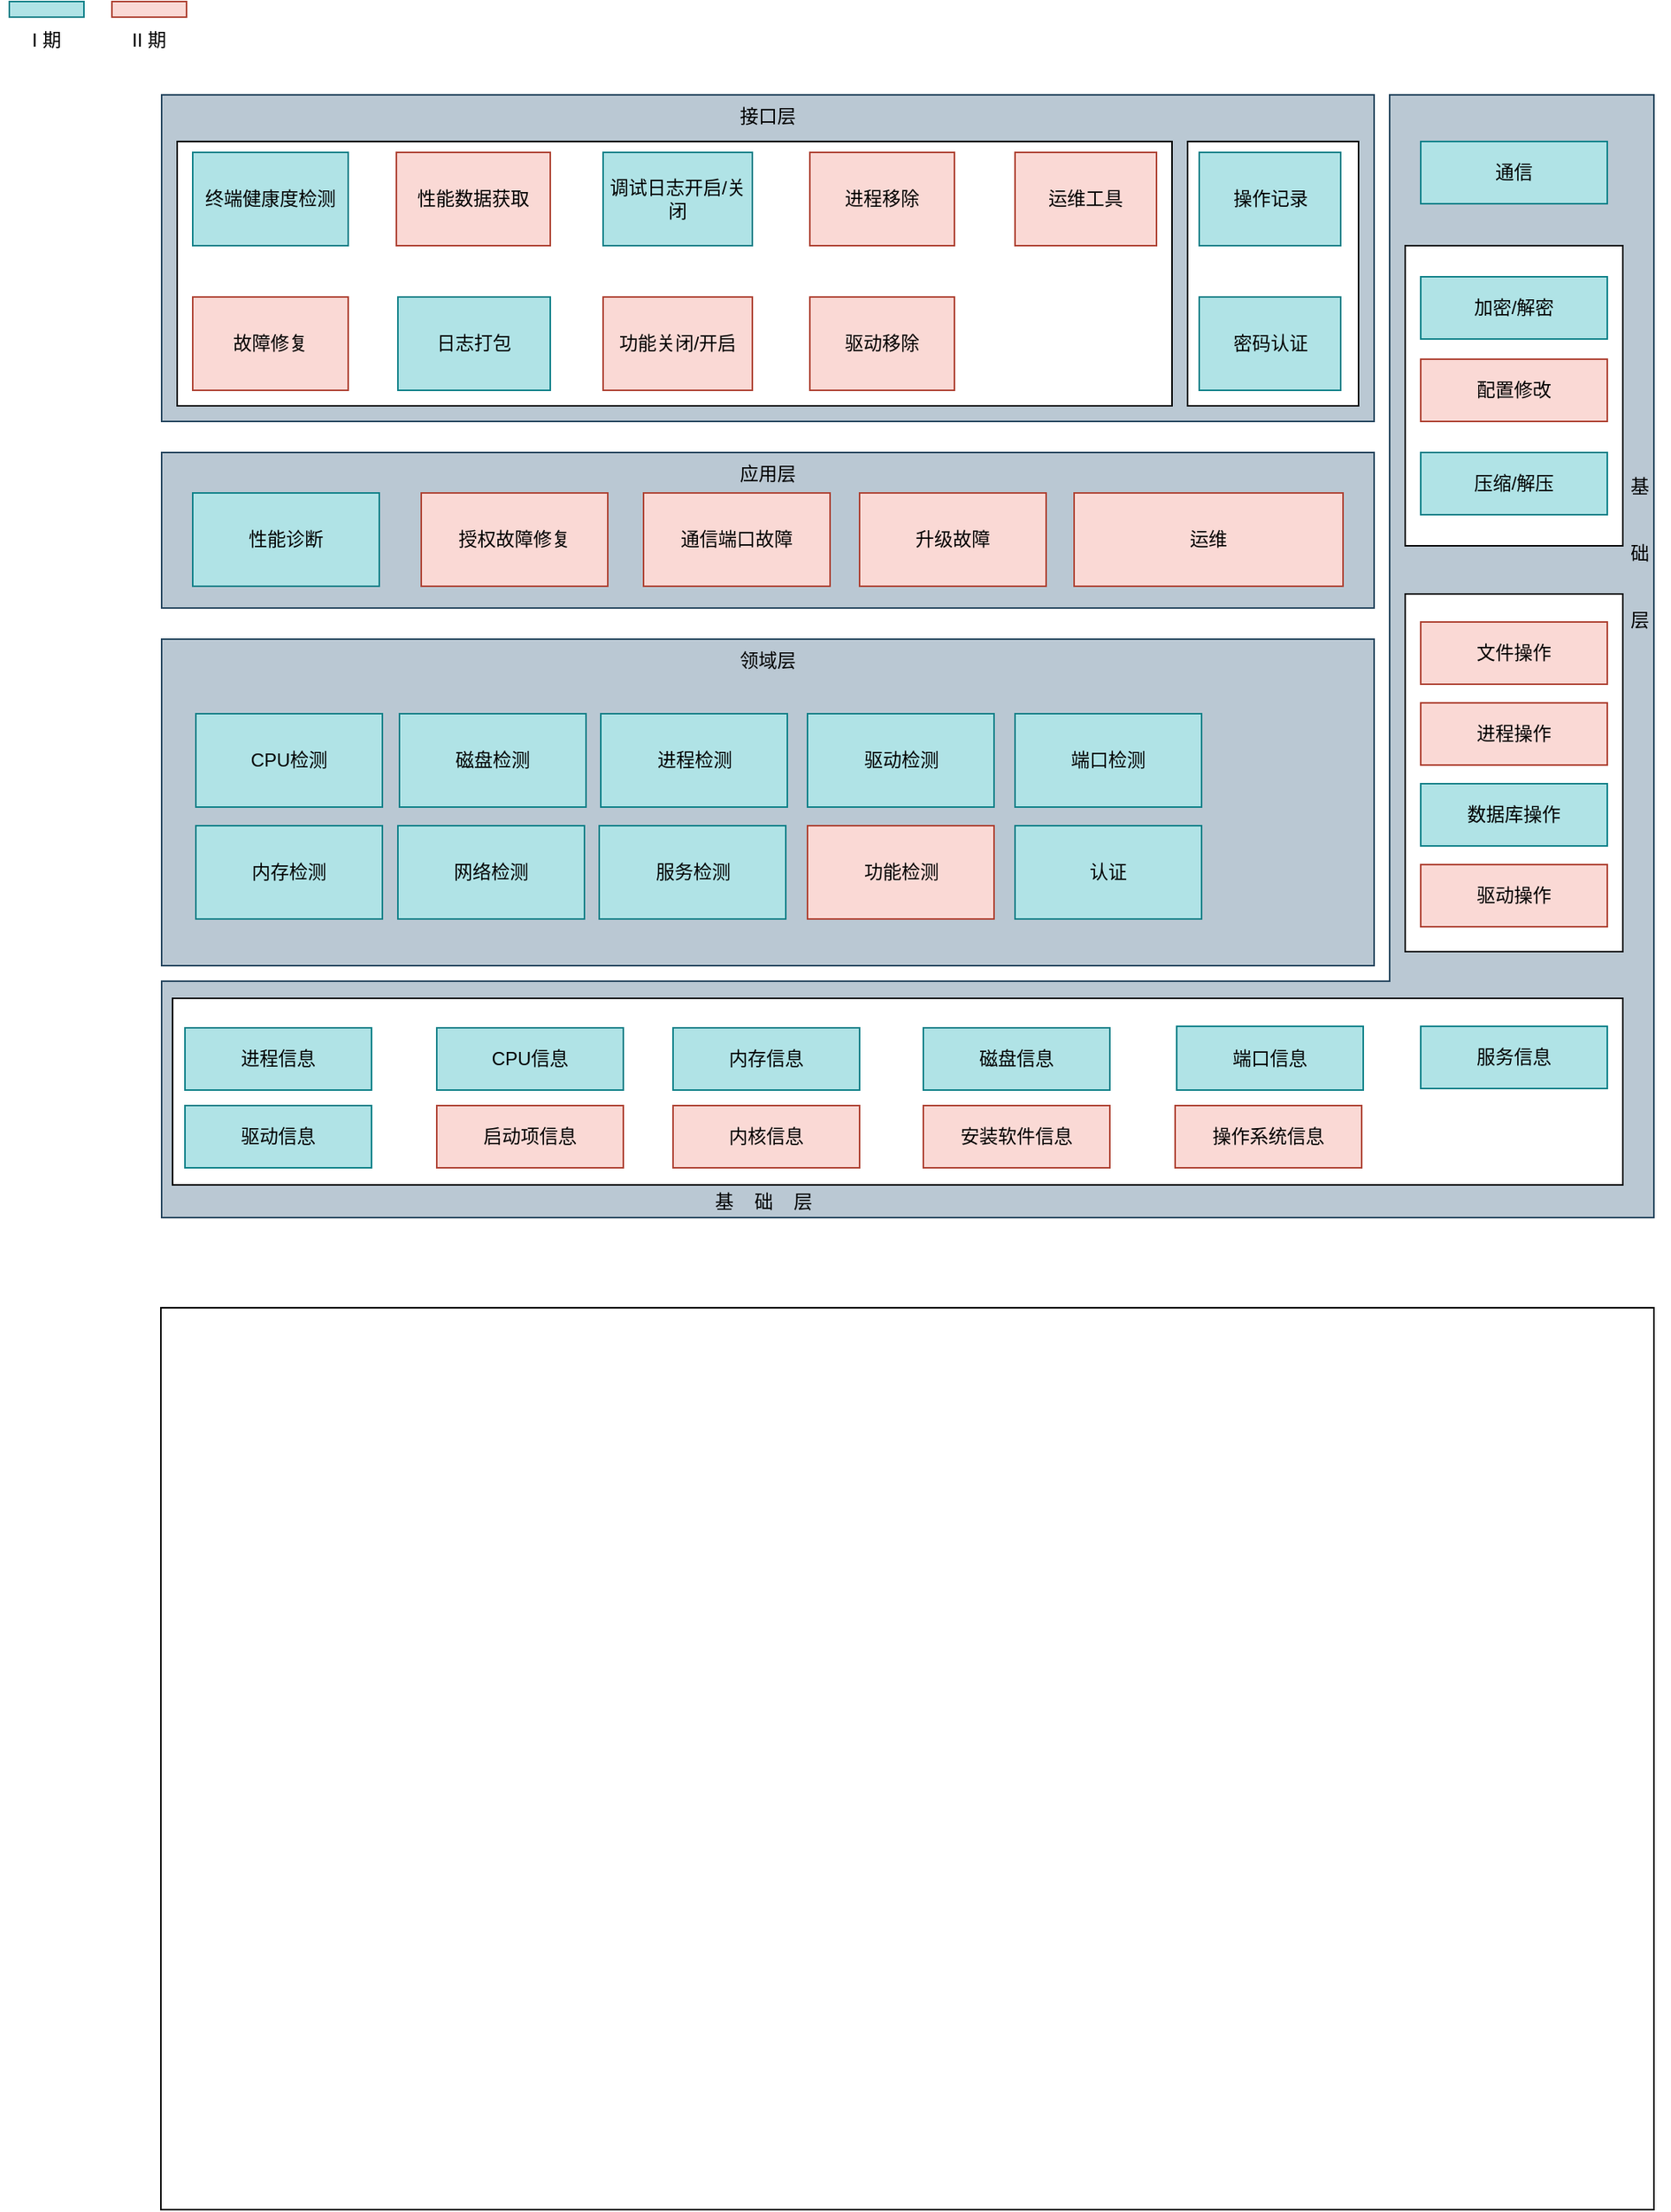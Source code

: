 <mxfile version="22.1.0" type="github">
  <diagram name="第 1 页" id="NOW3hmvJAIs22LeMde_s">
    <mxGraphModel dx="1434" dy="758" grid="1" gridSize="10" guides="1" tooltips="1" connect="1" arrows="1" fold="1" page="1" pageScale="1" pageWidth="827" pageHeight="1169" math="0" shadow="0">
      <root>
        <mxCell id="0" />
        <mxCell id="1" parent="0" />
        <mxCell id="RvbaP1fydgw7fQkFeHSI-6" value="&lt;div style=&quot;text-align: justify;&quot;&gt;&lt;/div&gt;&lt;div style=&quot;&quot;&gt;&lt;/div&gt;" style="shape=corner;whiteSpace=wrap;html=1;direction=west;dx=170;dy=152;align=right;fillColor=#bac8d3;strokeColor=#23445d;" parent="1" vertex="1">
          <mxGeometry x="120" y="80" width="960" height="722" as="geometry" />
        </mxCell>
        <mxCell id="RvbaP1fydgw7fQkFeHSI-1" value="接口层" style="rounded=0;whiteSpace=wrap;html=1;align=center;fillColor=#bac8d3;strokeColor=#23445d;verticalAlign=top;" parent="1" vertex="1">
          <mxGeometry x="120" y="80" width="780" height="210" as="geometry" />
        </mxCell>
        <mxCell id="RvbaP1fydgw7fQkFeHSI-2" value="应用层" style="rounded=0;whiteSpace=wrap;html=1;align=center;fillColor=#bac8d3;strokeColor=#23445d;verticalAlign=top;" parent="1" vertex="1">
          <mxGeometry x="120" y="310" width="780" height="100" as="geometry" />
        </mxCell>
        <mxCell id="RvbaP1fydgw7fQkFeHSI-3" value="领域层" style="rounded=0;whiteSpace=wrap;html=1;align=center;fillColor=#bac8d3;strokeColor=#23445d;verticalAlign=top;" parent="1" vertex="1">
          <mxGeometry x="120" y="430" width="780" height="210" as="geometry" />
        </mxCell>
        <mxCell id="RvbaP1fydgw7fQkFeHSI-36" value="" style="rounded=0;whiteSpace=wrap;html=1;" parent="1" vertex="1">
          <mxGeometry x="127" y="661" width="933" height="120" as="geometry" />
        </mxCell>
        <mxCell id="RvbaP1fydgw7fQkFeHSI-7" value="基&amp;nbsp; &amp;nbsp; 础&amp;nbsp; &amp;nbsp; 层" style="text;strokeColor=none;fillColor=none;align=left;verticalAlign=middle;spacingLeft=4;spacingRight=4;overflow=hidden;points=[[0,0.5],[1,0.5]];portConstraint=eastwest;rotatable=0;whiteSpace=wrap;html=1;" parent="1" vertex="1">
          <mxGeometry x="470" y="782" width="80" height="20" as="geometry" />
        </mxCell>
        <mxCell id="RvbaP1fydgw7fQkFeHSI-8" value="基&lt;br&gt;&lt;br&gt;&lt;br&gt;础&lt;br&gt;&lt;br&gt;&lt;br&gt;层" style="text;strokeColor=none;fillColor=none;align=left;verticalAlign=middle;spacingLeft=4;spacingRight=4;overflow=hidden;points=[[0,0.5],[1,0.5]];portConstraint=eastwest;rotatable=0;whiteSpace=wrap;html=1;" parent="1" vertex="1">
          <mxGeometry x="1059" y="290" width="31" height="170" as="geometry" />
        </mxCell>
        <mxCell id="RvbaP1fydgw7fQkFeHSI-10" value="进程信息" style="rounded=0;whiteSpace=wrap;html=1;fillColor=#b0e3e6;strokeColor=#0e8088;" parent="1" vertex="1">
          <mxGeometry x="135" y="680" width="120" height="40" as="geometry" />
        </mxCell>
        <mxCell id="RvbaP1fydgw7fQkFeHSI-11" value="CPU信息" style="rounded=0;whiteSpace=wrap;html=1;fillColor=#b0e3e6;strokeColor=#0e8088;" parent="1" vertex="1">
          <mxGeometry x="297" y="680" width="120" height="40" as="geometry" />
        </mxCell>
        <mxCell id="RvbaP1fydgw7fQkFeHSI-12" value="内存信息" style="rounded=0;whiteSpace=wrap;html=1;fillColor=#b0e3e6;strokeColor=#0e8088;" parent="1" vertex="1">
          <mxGeometry x="449" y="680" width="120" height="40" as="geometry" />
        </mxCell>
        <mxCell id="RvbaP1fydgw7fQkFeHSI-13" value="磁盘信息" style="rounded=0;whiteSpace=wrap;html=1;fillColor=#b0e3e6;strokeColor=#0e8088;" parent="1" vertex="1">
          <mxGeometry x="610" y="680" width="120" height="40" as="geometry" />
        </mxCell>
        <mxCell id="RvbaP1fydgw7fQkFeHSI-14" value="端口信息" style="rounded=0;whiteSpace=wrap;html=1;fillColor=#b0e3e6;strokeColor=#0e8088;" parent="1" vertex="1">
          <mxGeometry x="773" y="679" width="120" height="41" as="geometry" />
        </mxCell>
        <mxCell id="RvbaP1fydgw7fQkFeHSI-16" value="驱动信息" style="rounded=0;whiteSpace=wrap;html=1;fillColor=#b0e3e6;strokeColor=#0e8088;" parent="1" vertex="1">
          <mxGeometry x="135" y="730" width="120" height="40" as="geometry" />
        </mxCell>
        <mxCell id="RvbaP1fydgw7fQkFeHSI-17" value="启动项信息" style="rounded=0;whiteSpace=wrap;html=1;fillColor=#fad9d5;strokeColor=#ae4132;" parent="1" vertex="1">
          <mxGeometry x="297" y="730" width="120" height="40" as="geometry" />
        </mxCell>
        <mxCell id="RvbaP1fydgw7fQkFeHSI-18" value="内核信息" style="rounded=0;whiteSpace=wrap;html=1;fillColor=#fad9d5;strokeColor=#ae4132;" parent="1" vertex="1">
          <mxGeometry x="449" y="730" width="120" height="40" as="geometry" />
        </mxCell>
        <mxCell id="RvbaP1fydgw7fQkFeHSI-19" value="安装软件信息" style="rounded=0;whiteSpace=wrap;html=1;fillColor=#fad9d5;strokeColor=#ae4132;" parent="1" vertex="1">
          <mxGeometry x="610" y="730" width="120" height="40" as="geometry" />
        </mxCell>
        <mxCell id="RvbaP1fydgw7fQkFeHSI-38" value="" style="rounded=0;whiteSpace=wrap;html=1;" parent="1" vertex="1">
          <mxGeometry x="920" y="177" width="140" height="193" as="geometry" />
        </mxCell>
        <mxCell id="RvbaP1fydgw7fQkFeHSI-20" value="操作系统信息" style="rounded=0;whiteSpace=wrap;html=1;fillColor=#fad9d5;strokeColor=#ae4132;" parent="1" vertex="1">
          <mxGeometry x="772" y="730" width="120" height="40" as="geometry" />
        </mxCell>
        <mxCell id="RvbaP1fydgw7fQkFeHSI-21" value="压缩/解压" style="rounded=0;whiteSpace=wrap;html=1;fillColor=#b0e3e6;strokeColor=#0e8088;" parent="1" vertex="1">
          <mxGeometry x="930" y="310" width="120" height="40" as="geometry" />
        </mxCell>
        <mxCell id="RvbaP1fydgw7fQkFeHSI-37" value="" style="rounded=0;whiteSpace=wrap;html=1;" parent="1" vertex="1">
          <mxGeometry x="920" y="401" width="140" height="230" as="geometry" />
        </mxCell>
        <mxCell id="RvbaP1fydgw7fQkFeHSI-22" value="服务信息" style="rounded=0;whiteSpace=wrap;html=1;fillColor=#b0e3e6;strokeColor=#0e8088;" parent="1" vertex="1">
          <mxGeometry x="930" y="679" width="120" height="40" as="geometry" />
        </mxCell>
        <mxCell id="RvbaP1fydgw7fQkFeHSI-24" value="进程操作" style="rounded=0;whiteSpace=wrap;html=1;fillColor=#fad9d5;strokeColor=#ae4132;" parent="1" vertex="1">
          <mxGeometry x="930" y="471" width="120" height="40" as="geometry" />
        </mxCell>
        <mxCell id="RvbaP1fydgw7fQkFeHSI-25" value="配置修改" style="rounded=0;whiteSpace=wrap;html=1;fillColor=#fad9d5;strokeColor=#ae4132;" parent="1" vertex="1">
          <mxGeometry x="930" y="250" width="120" height="40" as="geometry" />
        </mxCell>
        <mxCell id="RvbaP1fydgw7fQkFeHSI-26" value="驱动操作" style="rounded=0;whiteSpace=wrap;html=1;fillColor=#fad9d5;strokeColor=#ae4132;" parent="1" vertex="1">
          <mxGeometry x="930" y="575" width="120" height="40" as="geometry" />
        </mxCell>
        <mxCell id="RvbaP1fydgw7fQkFeHSI-27" value="数据库操作" style="rounded=0;whiteSpace=wrap;html=1;fillColor=#b0e3e6;strokeColor=#0e8088;" parent="1" vertex="1">
          <mxGeometry x="930" y="523" width="120" height="40" as="geometry" />
        </mxCell>
        <mxCell id="RvbaP1fydgw7fQkFeHSI-28" value="加密/解密" style="rounded=0;whiteSpace=wrap;html=1;fillColor=#b0e3e6;strokeColor=#0e8088;" parent="1" vertex="1">
          <mxGeometry x="930" y="197" width="120" height="40" as="geometry" />
        </mxCell>
        <mxCell id="RvbaP1fydgw7fQkFeHSI-31" value="文件操作" style="rounded=0;whiteSpace=wrap;html=1;fillColor=#fad9d5;strokeColor=#ae4132;" parent="1" vertex="1">
          <mxGeometry x="930" y="419" width="120" height="40" as="geometry" />
        </mxCell>
        <mxCell id="RvbaP1fydgw7fQkFeHSI-34" value="通信" style="rounded=0;whiteSpace=wrap;html=1;fillColor=#b0e3e6;strokeColor=#0e8088;" parent="1" vertex="1">
          <mxGeometry x="930" y="110" width="120" height="40" as="geometry" />
        </mxCell>
        <mxCell id="RvbaP1fydgw7fQkFeHSI-55" value="" style="rounded=0;whiteSpace=wrap;html=1;" parent="1" vertex="1">
          <mxGeometry x="130" y="110" width="640" height="170" as="geometry" />
        </mxCell>
        <mxCell id="RvbaP1fydgw7fQkFeHSI-39" value="终端健康度检测" style="rounded=0;whiteSpace=wrap;html=1;fillColor=#b0e3e6;strokeColor=#0e8088;" parent="1" vertex="1">
          <mxGeometry x="140" y="117" width="100" height="60" as="geometry" />
        </mxCell>
        <mxCell id="RvbaP1fydgw7fQkFeHSI-42" value="故障修复" style="rounded=0;whiteSpace=wrap;html=1;fillColor=#fad9d5;strokeColor=#ae4132;" parent="1" vertex="1">
          <mxGeometry x="140" y="210" width="100" height="60" as="geometry" />
        </mxCell>
        <mxCell id="RvbaP1fydgw7fQkFeHSI-43" value="性能数据获取" style="rounded=0;whiteSpace=wrap;html=1;fillColor=#fad9d5;strokeColor=#ae4132;" parent="1" vertex="1">
          <mxGeometry x="271" y="117" width="99" height="60" as="geometry" />
        </mxCell>
        <mxCell id="RvbaP1fydgw7fQkFeHSI-44" value="日志打包" style="rounded=0;whiteSpace=wrap;html=1;fillColor=#b0e3e6;strokeColor=#0e8088;" parent="1" vertex="1">
          <mxGeometry x="272" y="210" width="98" height="60" as="geometry" />
        </mxCell>
        <mxCell id="RvbaP1fydgw7fQkFeHSI-45" value="调试日志开启/关闭" style="rounded=0;whiteSpace=wrap;html=1;fillColor=#b0e3e6;strokeColor=#0e8088;" parent="1" vertex="1">
          <mxGeometry x="404" y="117" width="96" height="60" as="geometry" />
        </mxCell>
        <mxCell id="RvbaP1fydgw7fQkFeHSI-46" value="功能关闭/开启" style="rounded=0;whiteSpace=wrap;html=1;fillColor=#fad9d5;strokeColor=#ae4132;" parent="1" vertex="1">
          <mxGeometry x="404" y="210" width="96" height="60" as="geometry" />
        </mxCell>
        <mxCell id="RvbaP1fydgw7fQkFeHSI-47" value="进程移除" style="rounded=0;whiteSpace=wrap;html=1;fillColor=#fad9d5;strokeColor=#ae4132;" parent="1" vertex="1">
          <mxGeometry x="537" y="117" width="93" height="60" as="geometry" />
        </mxCell>
        <mxCell id="RvbaP1fydgw7fQkFeHSI-48" value="驱动移除" style="rounded=0;whiteSpace=wrap;html=1;fillColor=#fad9d5;strokeColor=#ae4132;" parent="1" vertex="1">
          <mxGeometry x="537" y="210" width="93" height="60" as="geometry" />
        </mxCell>
        <mxCell id="RvbaP1fydgw7fQkFeHSI-56" value="" style="rounded=0;whiteSpace=wrap;html=1;" parent="1" vertex="1">
          <mxGeometry x="780" y="110" width="110" height="170" as="geometry" />
        </mxCell>
        <mxCell id="RvbaP1fydgw7fQkFeHSI-49" value="运维工具" style="rounded=0;whiteSpace=wrap;html=1;fillColor=#fad9d5;strokeColor=#ae4132;" parent="1" vertex="1">
          <mxGeometry x="669" y="117" width="91" height="60" as="geometry" />
        </mxCell>
        <mxCell id="RvbaP1fydgw7fQkFeHSI-50" value="密码认证" style="rounded=0;whiteSpace=wrap;html=1;fillColor=#b0e3e6;strokeColor=#0e8088;" parent="1" vertex="1">
          <mxGeometry x="787.5" y="210" width="91" height="60" as="geometry" />
        </mxCell>
        <mxCell id="RvbaP1fydgw7fQkFeHSI-53" value="操作记录" style="rounded=0;whiteSpace=wrap;html=1;fillColor=#b0e3e6;strokeColor=#0e8088;" parent="1" vertex="1">
          <mxGeometry x="787.5" y="117" width="91" height="60" as="geometry" />
        </mxCell>
        <mxCell id="RvbaP1fydgw7fQkFeHSI-57" value="性能诊断" style="rounded=0;whiteSpace=wrap;html=1;fillColor=#b0e3e6;strokeColor=#0e8088;" parent="1" vertex="1">
          <mxGeometry x="140" y="336" width="120" height="60" as="geometry" />
        </mxCell>
        <mxCell id="RvbaP1fydgw7fQkFeHSI-58" value="CPU检测" style="rounded=0;whiteSpace=wrap;html=1;fillColor=#b0e3e6;strokeColor=#0e8088;" parent="1" vertex="1">
          <mxGeometry x="142" y="478" width="120" height="60" as="geometry" />
        </mxCell>
        <mxCell id="RvbaP1fydgw7fQkFeHSI-59" value="内存检测" style="rounded=0;whiteSpace=wrap;html=1;fillColor=#b0e3e6;strokeColor=#0e8088;" parent="1" vertex="1">
          <mxGeometry x="142" y="550" width="120" height="60" as="geometry" />
        </mxCell>
        <mxCell id="RvbaP1fydgw7fQkFeHSI-60" value="磁盘检测" style="rounded=0;whiteSpace=wrap;html=1;fillColor=#b0e3e6;strokeColor=#0e8088;" parent="1" vertex="1">
          <mxGeometry x="273" y="478" width="120" height="60" as="geometry" />
        </mxCell>
        <mxCell id="RvbaP1fydgw7fQkFeHSI-61" value="网络检测" style="rounded=0;whiteSpace=wrap;html=1;fillColor=#b0e3e6;strokeColor=#0e8088;" parent="1" vertex="1">
          <mxGeometry x="272" y="550" width="120" height="60" as="geometry" />
        </mxCell>
        <mxCell id="RvbaP1fydgw7fQkFeHSI-62" value="进程检测" style="rounded=0;whiteSpace=wrap;html=1;fillColor=#b0e3e6;strokeColor=#0e8088;" parent="1" vertex="1">
          <mxGeometry x="402.5" y="478" width="120" height="60" as="geometry" />
        </mxCell>
        <mxCell id="RvbaP1fydgw7fQkFeHSI-63" value="服务检测" style="rounded=0;whiteSpace=wrap;html=1;fillColor=#b0e3e6;strokeColor=#0e8088;" parent="1" vertex="1">
          <mxGeometry x="401.5" y="550" width="120" height="60" as="geometry" />
        </mxCell>
        <mxCell id="RvbaP1fydgw7fQkFeHSI-64" value="驱动检测" style="rounded=0;whiteSpace=wrap;html=1;fillColor=#b0e3e6;strokeColor=#0e8088;" parent="1" vertex="1">
          <mxGeometry x="535.5" y="478" width="120" height="60" as="geometry" />
        </mxCell>
        <mxCell id="RvbaP1fydgw7fQkFeHSI-65" value="功能检测" style="rounded=0;whiteSpace=wrap;html=1;fillColor=#fad9d5;strokeColor=#ae4132;" parent="1" vertex="1">
          <mxGeometry x="535.5" y="550" width="120" height="60" as="geometry" />
        </mxCell>
        <mxCell id="RvbaP1fydgw7fQkFeHSI-66" value="授权故障修复" style="rounded=0;whiteSpace=wrap;html=1;fillColor=#fad9d5;strokeColor=#ae4132;" parent="1" vertex="1">
          <mxGeometry x="287" y="336" width="120" height="60" as="geometry" />
        </mxCell>
        <mxCell id="RvbaP1fydgw7fQkFeHSI-67" value="通信端口故障" style="rounded=0;whiteSpace=wrap;html=1;fillColor=#fad9d5;strokeColor=#ae4132;" parent="1" vertex="1">
          <mxGeometry x="430" y="336" width="120" height="60" as="geometry" />
        </mxCell>
        <mxCell id="RvbaP1fydgw7fQkFeHSI-68" value="端口检测" style="rounded=0;whiteSpace=wrap;html=1;fillColor=#b0e3e6;strokeColor=#0e8088;" parent="1" vertex="1">
          <mxGeometry x="669" y="478" width="120" height="60" as="geometry" />
        </mxCell>
        <mxCell id="RvbaP1fydgw7fQkFeHSI-70" value="升级故障" style="rounded=0;whiteSpace=wrap;html=1;fillColor=#fad9d5;strokeColor=#ae4132;" parent="1" vertex="1">
          <mxGeometry x="569" y="336" width="120" height="60" as="geometry" />
        </mxCell>
        <mxCell id="RvbaP1fydgw7fQkFeHSI-71" value="运维" style="rounded=0;whiteSpace=wrap;html=1;fillColor=#fad9d5;strokeColor=#ae4132;" parent="1" vertex="1">
          <mxGeometry x="707" y="336" width="173" height="60" as="geometry" />
        </mxCell>
        <mxCell id="RvbaP1fydgw7fQkFeHSI-73" value="认证" style="rounded=0;whiteSpace=wrap;html=1;fillColor=#b0e3e6;strokeColor=#0e8088;" parent="1" vertex="1">
          <mxGeometry x="669" y="550" width="120" height="60" as="geometry" />
        </mxCell>
        <mxCell id="XaOAD2fkuNxS6bWYDo4a-1" value="" style="rounded=0;whiteSpace=wrap;html=1;" vertex="1" parent="1">
          <mxGeometry x="119.5" y="860" width="960.5" height="580" as="geometry" />
        </mxCell>
        <mxCell id="XaOAD2fkuNxS6bWYDo4a-2" value="" style="rounded=0;whiteSpace=wrap;html=1;fillColor=#b0e3e6;strokeColor=#0e8088;" vertex="1" parent="1">
          <mxGeometry x="22" y="20" width="48" height="10" as="geometry" />
        </mxCell>
        <mxCell id="XaOAD2fkuNxS6bWYDo4a-3" value="I 期" style="text;html=1;strokeColor=none;fillColor=none;align=center;verticalAlign=middle;whiteSpace=wrap;rounded=0;" vertex="1" parent="1">
          <mxGeometry x="16" y="30" width="60" height="30" as="geometry" />
        </mxCell>
        <mxCell id="XaOAD2fkuNxS6bWYDo4a-5" value="" style="rounded=0;whiteSpace=wrap;html=1;fillColor=#fad9d5;strokeColor=#ae4132;" vertex="1" parent="1">
          <mxGeometry x="88" y="20" width="48" height="10" as="geometry" />
        </mxCell>
        <mxCell id="XaOAD2fkuNxS6bWYDo4a-6" value="II 期" style="text;html=1;strokeColor=none;fillColor=none;align=center;verticalAlign=middle;whiteSpace=wrap;rounded=0;" vertex="1" parent="1">
          <mxGeometry x="82" y="30" width="60" height="30" as="geometry" />
        </mxCell>
      </root>
    </mxGraphModel>
  </diagram>
</mxfile>
